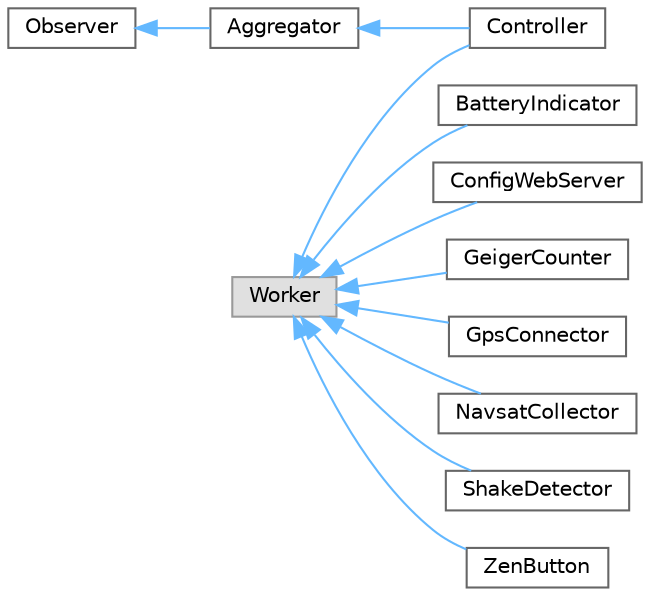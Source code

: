 digraph "Graphical Class Hierarchy"
{
 // LATEX_PDF_SIZE
  bgcolor="transparent";
  edge [fontname=Helvetica,fontsize=10,labelfontname=Helvetica,labelfontsize=10];
  node [fontname=Helvetica,fontsize=10,shape=box,height=0.2,width=0.4];
  rankdir="LR";
  Node0 [id="Node000000",label="Observer",height=0.2,width=0.4,color="grey40", fillcolor="white", style="filled",URL="$class_observer.html",tooltip=" "];
  Node0 -> Node1 [id="edge21_Node000000_Node000001",dir="back",color="steelblue1",style="solid",tooltip=" "];
  Node1 [id="Node000001",label="Aggregator",height=0.2,width=0.4,color="grey40", fillcolor="white", style="filled",URL="$class_aggregator.html",tooltip=" "];
  Node1 -> Node2 [id="edge22_Node000001_Node000002",dir="back",color="steelblue1",style="solid",tooltip=" "];
  Node2 [id="Node000002",label="Controller",height=0.2,width=0.4,color="grey40", fillcolor="white", style="filled",URL="$class_controller.html",tooltip=" "];
  Node3 [id="Node000003",label="Worker",height=0.2,width=0.4,color="grey60", fillcolor="#E0E0E0", style="filled",tooltip=" "];
  Node3 -> Node4 [id="edge23_Node000003_Node000004",dir="back",color="steelblue1",style="solid",tooltip=" "];
  Node4 [id="Node000004",label="BatteryIndicator",height=0.2,width=0.4,color="grey40", fillcolor="white", style="filled",URL="$class_battery_indicator.html",tooltip=" "];
  Node3 -> Node5 [id="edge24_Node000003_Node000005",dir="back",color="steelblue1",style="solid",tooltip=" "];
  Node5 [id="Node000005",label="ConfigWebServer",height=0.2,width=0.4,color="grey40", fillcolor="white", style="filled",URL="$class_config_web_server.html",tooltip=" "];
  Node3 -> Node2 [id="edge25_Node000003_Node000002",dir="back",color="steelblue1",style="solid",tooltip=" "];
  Node3 -> Node6 [id="edge26_Node000003_Node000006",dir="back",color="steelblue1",style="solid",tooltip=" "];
  Node6 [id="Node000006",label="GeigerCounter",height=0.2,width=0.4,color="grey40", fillcolor="white", style="filled",URL="$class_geiger_counter.html",tooltip=" "];
  Node3 -> Node7 [id="edge27_Node000003_Node000007",dir="back",color="steelblue1",style="solid",tooltip=" "];
  Node7 [id="Node000007",label="GpsConnector",height=0.2,width=0.4,color="grey40", fillcolor="white", style="filled",URL="$class_gps_connector.html",tooltip=" "];
  Node3 -> Node8 [id="edge28_Node000003_Node000008",dir="back",color="steelblue1",style="solid",tooltip=" "];
  Node8 [id="Node000008",label="NavsatCollector",height=0.2,width=0.4,color="grey40", fillcolor="white", style="filled",URL="$class_navsat_collector.html",tooltip=" "];
  Node3 -> Node9 [id="edge29_Node000003_Node000009",dir="back",color="steelblue1",style="solid",tooltip=" "];
  Node9 [id="Node000009",label="ShakeDetector",height=0.2,width=0.4,color="grey40", fillcolor="white", style="filled",URL="$class_shake_detector.html",tooltip=" "];
  Node3 -> Node10 [id="edge30_Node000003_Node000010",dir="back",color="steelblue1",style="solid",tooltip=" "];
  Node10 [id="Node000010",label="ZenButton",height=0.2,width=0.4,color="grey40", fillcolor="white", style="filled",URL="$class_zen_button.html",tooltip=" "];
}
